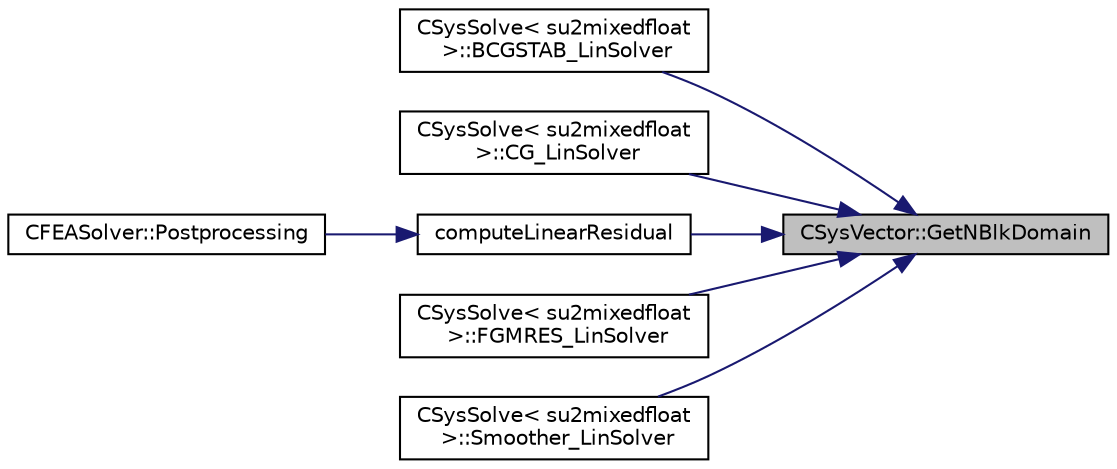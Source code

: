 digraph "CSysVector::GetNBlkDomain"
{
 // LATEX_PDF_SIZE
  edge [fontname="Helvetica",fontsize="10",labelfontname="Helvetica",labelfontsize="10"];
  node [fontname="Helvetica",fontsize="10",shape=record];
  rankdir="RL";
  Node1 [label="CSysVector::GetNBlkDomain",height=0.2,width=0.4,color="black", fillcolor="grey75", style="filled", fontcolor="black",tooltip="return the number of blocks (typically number of nodes locally)"];
  Node1 -> Node2 [dir="back",color="midnightblue",fontsize="10",style="solid",fontname="Helvetica"];
  Node2 [label="CSysSolve\< su2mixedfloat\l \>::BCGSTAB_LinSolver",height=0.2,width=0.4,color="black", fillcolor="white", style="filled",URL="$classCSysSolve.html#a5e6082f2809d00f2b0ca30ee6177460b",tooltip="Biconjugate Gradient Stabilized Method (BCGSTAB)"];
  Node1 -> Node3 [dir="back",color="midnightblue",fontsize="10",style="solid",fontname="Helvetica"];
  Node3 [label="CSysSolve\< su2mixedfloat\l \>::CG_LinSolver",height=0.2,width=0.4,color="black", fillcolor="white", style="filled",URL="$classCSysSolve.html#a7a9229a415e4034095d4fbb2927acde3",tooltip="Conjugate Gradient method."];
  Node1 -> Node4 [dir="back",color="midnightblue",fontsize="10",style="solid",fontname="Helvetica"];
  Node4 [label="computeLinearResidual",height=0.2,width=0.4,color="black", fillcolor="white", style="filled",URL="$CFEASolver_8cpp.html#af17b5d1c06453f7bdbd9b613037aa7da",tooltip=" "];
  Node4 -> Node5 [dir="back",color="midnightblue",fontsize="10",style="solid",fontname="Helvetica"];
  Node5 [label="CFEASolver::Postprocessing",height=0.2,width=0.4,color="black", fillcolor="white", style="filled",URL="$classCFEASolver.html#ab4fa9086b598c5778c9c0403a5626d1b",tooltip="Postprocessing."];
  Node1 -> Node6 [dir="back",color="midnightblue",fontsize="10",style="solid",fontname="Helvetica"];
  Node6 [label="CSysSolve\< su2mixedfloat\l \>::FGMRES_LinSolver",height=0.2,width=0.4,color="black", fillcolor="white", style="filled",URL="$classCSysSolve.html#ac8ce20d54f2eb18abecac419d969533f",tooltip="Flexible Generalized Minimal Residual method."];
  Node1 -> Node7 [dir="back",color="midnightblue",fontsize="10",style="solid",fontname="Helvetica"];
  Node7 [label="CSysSolve\< su2mixedfloat\l \>::Smoother_LinSolver",height=0.2,width=0.4,color="black", fillcolor="white", style="filled",URL="$classCSysSolve.html#a2156b8d64819367142bef9bb9f2348fb",tooltip="Generic smoother (modified Richardson iteration with preconditioner)"];
}
